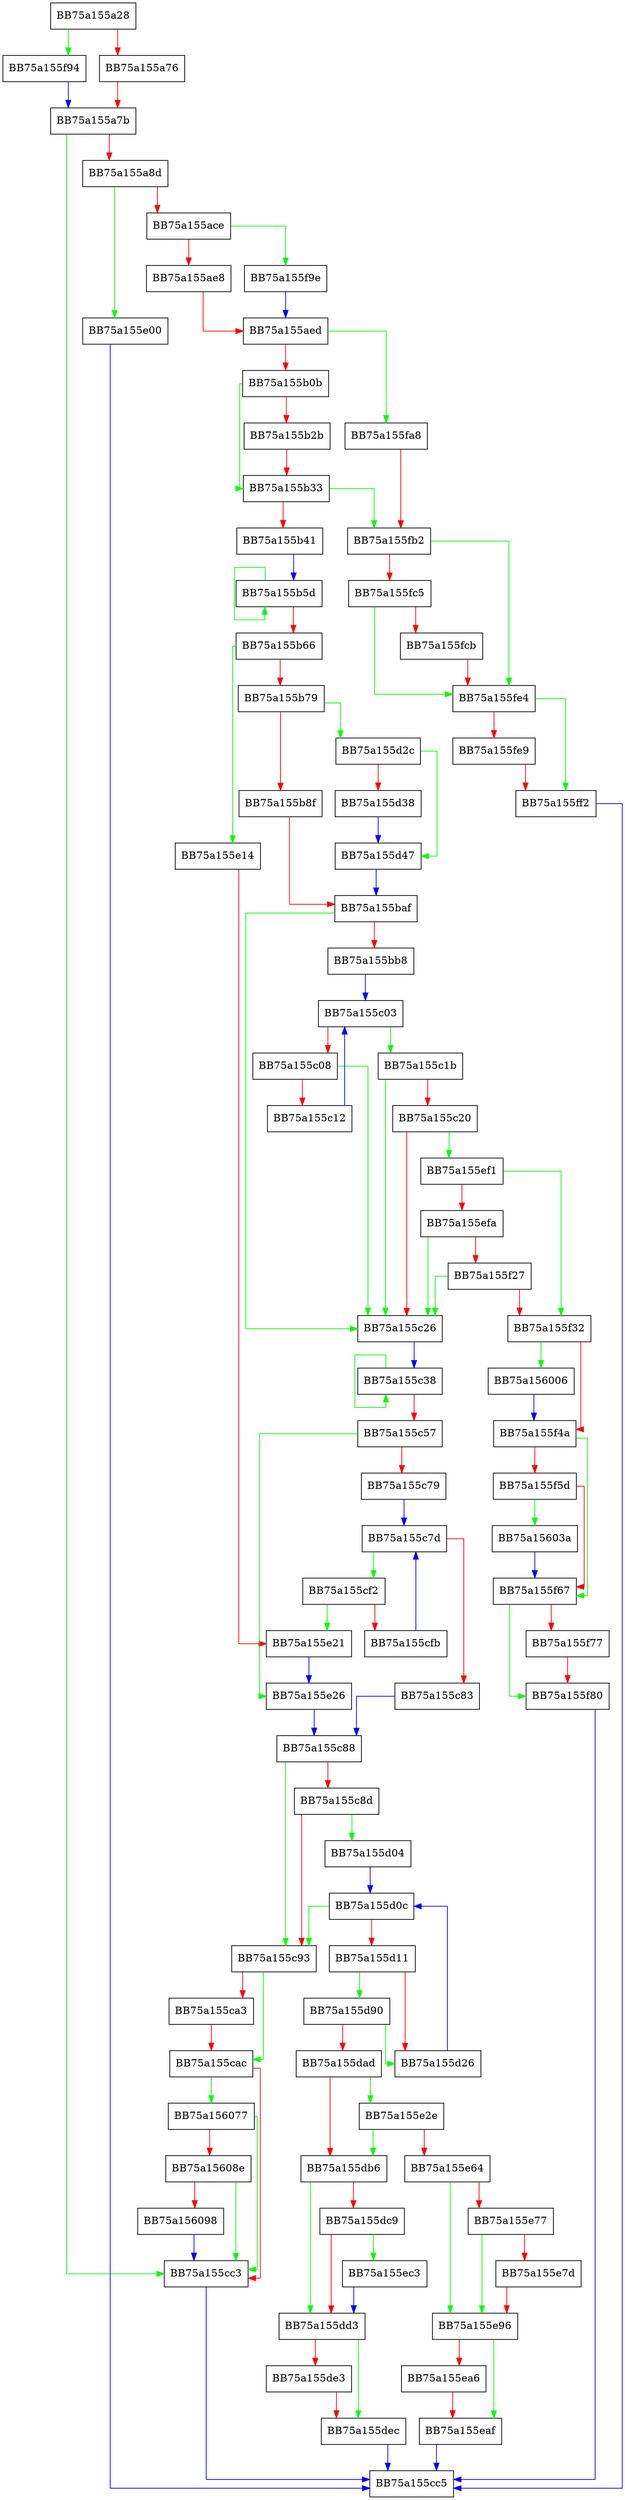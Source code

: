 digraph TestIsTrustedPerfProcess {
  node [shape="box"];
  graph [splines=ortho];
  BB75a155a28 -> BB75a155f94 [color="green"];
  BB75a155a28 -> BB75a155a76 [color="red"];
  BB75a155a76 -> BB75a155a7b [color="red"];
  BB75a155a7b -> BB75a155cc3 [color="green"];
  BB75a155a7b -> BB75a155a8d [color="red"];
  BB75a155a8d -> BB75a155e00 [color="green"];
  BB75a155a8d -> BB75a155ace [color="red"];
  BB75a155ace -> BB75a155f9e [color="green"];
  BB75a155ace -> BB75a155ae8 [color="red"];
  BB75a155ae8 -> BB75a155aed [color="red"];
  BB75a155aed -> BB75a155fa8 [color="green"];
  BB75a155aed -> BB75a155b0b [color="red"];
  BB75a155b0b -> BB75a155b33 [color="green"];
  BB75a155b0b -> BB75a155b2b [color="red"];
  BB75a155b2b -> BB75a155b33 [color="red"];
  BB75a155b33 -> BB75a155fb2 [color="green"];
  BB75a155b33 -> BB75a155b41 [color="red"];
  BB75a155b41 -> BB75a155b5d [color="blue"];
  BB75a155b5d -> BB75a155b5d [color="green"];
  BB75a155b5d -> BB75a155b66 [color="red"];
  BB75a155b66 -> BB75a155e14 [color="green"];
  BB75a155b66 -> BB75a155b79 [color="red"];
  BB75a155b79 -> BB75a155d2c [color="green"];
  BB75a155b79 -> BB75a155b8f [color="red"];
  BB75a155b8f -> BB75a155baf [color="red"];
  BB75a155baf -> BB75a155c26 [color="green"];
  BB75a155baf -> BB75a155bb8 [color="red"];
  BB75a155bb8 -> BB75a155c03 [color="blue"];
  BB75a155c03 -> BB75a155c1b [color="green"];
  BB75a155c03 -> BB75a155c08 [color="red"];
  BB75a155c08 -> BB75a155c26 [color="green"];
  BB75a155c08 -> BB75a155c12 [color="red"];
  BB75a155c12 -> BB75a155c03 [color="blue"];
  BB75a155c1b -> BB75a155c26 [color="green"];
  BB75a155c1b -> BB75a155c20 [color="red"];
  BB75a155c20 -> BB75a155ef1 [color="green"];
  BB75a155c20 -> BB75a155c26 [color="red"];
  BB75a155c26 -> BB75a155c38 [color="blue"];
  BB75a155c38 -> BB75a155c38 [color="green"];
  BB75a155c38 -> BB75a155c57 [color="red"];
  BB75a155c57 -> BB75a155e26 [color="green"];
  BB75a155c57 -> BB75a155c79 [color="red"];
  BB75a155c79 -> BB75a155c7d [color="blue"];
  BB75a155c7d -> BB75a155cf2 [color="green"];
  BB75a155c7d -> BB75a155c83 [color="red"];
  BB75a155c83 -> BB75a155c88 [color="blue"];
  BB75a155c88 -> BB75a155c93 [color="green"];
  BB75a155c88 -> BB75a155c8d [color="red"];
  BB75a155c8d -> BB75a155d04 [color="green"];
  BB75a155c8d -> BB75a155c93 [color="red"];
  BB75a155c93 -> BB75a155cac [color="green"];
  BB75a155c93 -> BB75a155ca3 [color="red"];
  BB75a155ca3 -> BB75a155cac [color="red"];
  BB75a155cac -> BB75a156077 [color="green"];
  BB75a155cac -> BB75a155cc3 [color="red"];
  BB75a155cc3 -> BB75a155cc5 [color="blue"];
  BB75a155cf2 -> BB75a155e21 [color="green"];
  BB75a155cf2 -> BB75a155cfb [color="red"];
  BB75a155cfb -> BB75a155c7d [color="blue"];
  BB75a155d04 -> BB75a155d0c [color="blue"];
  BB75a155d0c -> BB75a155c93 [color="green"];
  BB75a155d0c -> BB75a155d11 [color="red"];
  BB75a155d11 -> BB75a155d90 [color="green"];
  BB75a155d11 -> BB75a155d26 [color="red"];
  BB75a155d26 -> BB75a155d0c [color="blue"];
  BB75a155d2c -> BB75a155d47 [color="green"];
  BB75a155d2c -> BB75a155d38 [color="red"];
  BB75a155d38 -> BB75a155d47 [color="blue"];
  BB75a155d47 -> BB75a155baf [color="blue"];
  BB75a155d90 -> BB75a155d26 [color="green"];
  BB75a155d90 -> BB75a155dad [color="red"];
  BB75a155dad -> BB75a155e2e [color="green"];
  BB75a155dad -> BB75a155db6 [color="red"];
  BB75a155db6 -> BB75a155dd3 [color="green"];
  BB75a155db6 -> BB75a155dc9 [color="red"];
  BB75a155dc9 -> BB75a155ec3 [color="green"];
  BB75a155dc9 -> BB75a155dd3 [color="red"];
  BB75a155dd3 -> BB75a155dec [color="green"];
  BB75a155dd3 -> BB75a155de3 [color="red"];
  BB75a155de3 -> BB75a155dec [color="red"];
  BB75a155dec -> BB75a155cc5 [color="blue"];
  BB75a155e00 -> BB75a155cc5 [color="blue"];
  BB75a155e14 -> BB75a155e21 [color="red"];
  BB75a155e21 -> BB75a155e26 [color="blue"];
  BB75a155e26 -> BB75a155c88 [color="blue"];
  BB75a155e2e -> BB75a155db6 [color="green"];
  BB75a155e2e -> BB75a155e64 [color="red"];
  BB75a155e64 -> BB75a155e96 [color="green"];
  BB75a155e64 -> BB75a155e77 [color="red"];
  BB75a155e77 -> BB75a155e96 [color="green"];
  BB75a155e77 -> BB75a155e7d [color="red"];
  BB75a155e7d -> BB75a155e96 [color="red"];
  BB75a155e96 -> BB75a155eaf [color="green"];
  BB75a155e96 -> BB75a155ea6 [color="red"];
  BB75a155ea6 -> BB75a155eaf [color="red"];
  BB75a155eaf -> BB75a155cc5 [color="blue"];
  BB75a155ec3 -> BB75a155dd3 [color="blue"];
  BB75a155ef1 -> BB75a155f32 [color="green"];
  BB75a155ef1 -> BB75a155efa [color="red"];
  BB75a155efa -> BB75a155c26 [color="green"];
  BB75a155efa -> BB75a155f27 [color="red"];
  BB75a155f27 -> BB75a155c26 [color="green"];
  BB75a155f27 -> BB75a155f32 [color="red"];
  BB75a155f32 -> BB75a156006 [color="green"];
  BB75a155f32 -> BB75a155f4a [color="red"];
  BB75a155f4a -> BB75a155f67 [color="green"];
  BB75a155f4a -> BB75a155f5d [color="red"];
  BB75a155f5d -> BB75a15603a [color="green"];
  BB75a155f5d -> BB75a155f67 [color="red"];
  BB75a155f67 -> BB75a155f80 [color="green"];
  BB75a155f67 -> BB75a155f77 [color="red"];
  BB75a155f77 -> BB75a155f80 [color="red"];
  BB75a155f80 -> BB75a155cc5 [color="blue"];
  BB75a155f94 -> BB75a155a7b [color="blue"];
  BB75a155f9e -> BB75a155aed [color="blue"];
  BB75a155fa8 -> BB75a155fb2 [color="red"];
  BB75a155fb2 -> BB75a155fe4 [color="green"];
  BB75a155fb2 -> BB75a155fc5 [color="red"];
  BB75a155fc5 -> BB75a155fe4 [color="green"];
  BB75a155fc5 -> BB75a155fcb [color="red"];
  BB75a155fcb -> BB75a155fe4 [color="red"];
  BB75a155fe4 -> BB75a155ff2 [color="green"];
  BB75a155fe4 -> BB75a155fe9 [color="red"];
  BB75a155fe9 -> BB75a155ff2 [color="red"];
  BB75a155ff2 -> BB75a155cc5 [color="blue"];
  BB75a156006 -> BB75a155f4a [color="blue"];
  BB75a15603a -> BB75a155f67 [color="blue"];
  BB75a156077 -> BB75a155cc3 [color="green"];
  BB75a156077 -> BB75a15608e [color="red"];
  BB75a15608e -> BB75a155cc3 [color="green"];
  BB75a15608e -> BB75a156098 [color="red"];
  BB75a156098 -> BB75a155cc3 [color="blue"];
}